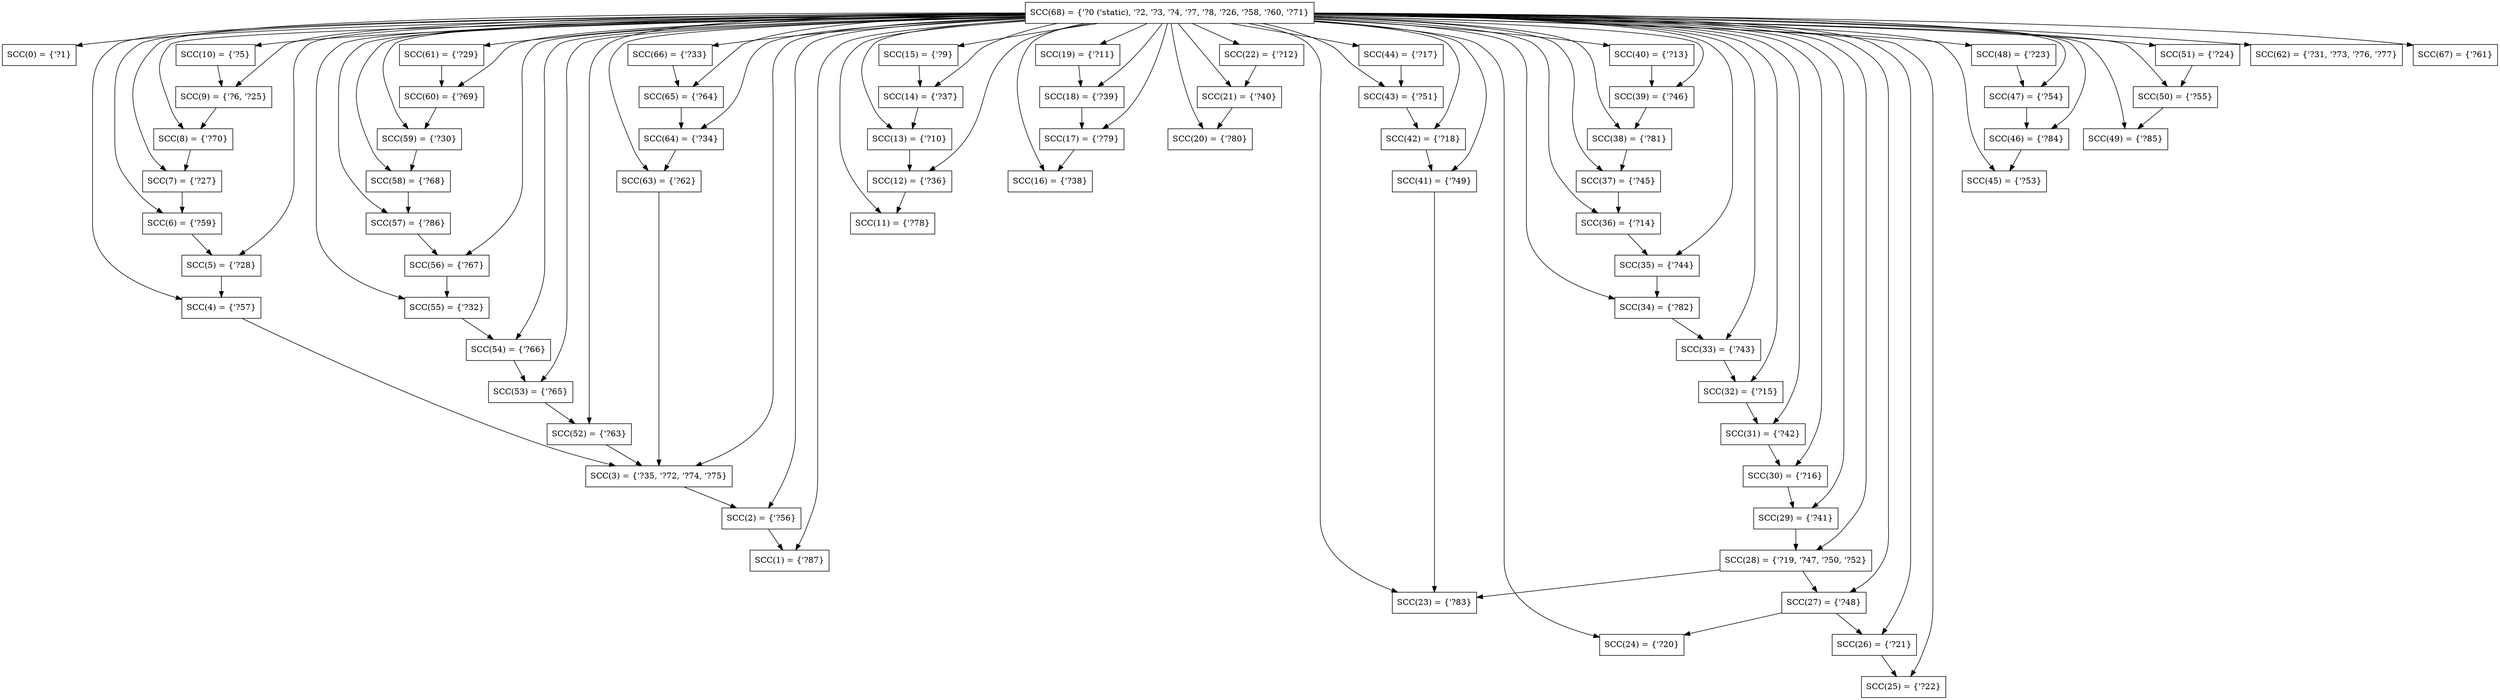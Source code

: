digraph RegionInferenceContext {
    r0[label="SCC(0) = {\'?1}"][shape="box"];
    r1[label="SCC(1) = {\'?87}"][shape="box"];
    r2[label="SCC(2) = {\'?56}"][shape="box"];
    r3[label="SCC(3) = {\'?35, \'?72, \'?74, \'?75}"][shape="box"];
    r4[label="SCC(4) = {\'?57}"][shape="box"];
    r5[label="SCC(5) = {\'?28}"][shape="box"];
    r6[label="SCC(6) = {\'?59}"][shape="box"];
    r7[label="SCC(7) = {\'?27}"][shape="box"];
    r8[label="SCC(8) = {\'?70}"][shape="box"];
    r9[label="SCC(9) = {\'?6, \'?25}"][shape="box"];
    r10[label="SCC(10) = {\'?5}"][shape="box"];
    r11[label="SCC(11) = {\'?78}"][shape="box"];
    r12[label="SCC(12) = {\'?36}"][shape="box"];
    r13[label="SCC(13) = {\'?10}"][shape="box"];
    r14[label="SCC(14) = {\'?37}"][shape="box"];
    r15[label="SCC(15) = {\'?9}"][shape="box"];
    r16[label="SCC(16) = {\'?38}"][shape="box"];
    r17[label="SCC(17) = {\'?79}"][shape="box"];
    r18[label="SCC(18) = {\'?39}"][shape="box"];
    r19[label="SCC(19) = {\'?11}"][shape="box"];
    r20[label="SCC(20) = {\'?80}"][shape="box"];
    r21[label="SCC(21) = {\'?40}"][shape="box"];
    r22[label="SCC(22) = {\'?12}"][shape="box"];
    r23[label="SCC(23) = {\'?83}"][shape="box"];
    r24[label="SCC(24) = {\'?20}"][shape="box"];
    r25[label="SCC(25) = {\'?22}"][shape="box"];
    r26[label="SCC(26) = {\'?21}"][shape="box"];
    r27[label="SCC(27) = {\'?48}"][shape="box"];
    r28[label="SCC(28) = {\'?19, \'?47, \'?50, \'?52}"][shape="box"];
    r29[label="SCC(29) = {\'?41}"][shape="box"];
    r30[label="SCC(30) = {\'?16}"][shape="box"];
    r31[label="SCC(31) = {\'?42}"][shape="box"];
    r32[label="SCC(32) = {\'?15}"][shape="box"];
    r33[label="SCC(33) = {\'?43}"][shape="box"];
    r34[label="SCC(34) = {\'?82}"][shape="box"];
    r35[label="SCC(35) = {\'?44}"][shape="box"];
    r36[label="SCC(36) = {\'?14}"][shape="box"];
    r37[label="SCC(37) = {\'?45}"][shape="box"];
    r38[label="SCC(38) = {\'?81}"][shape="box"];
    r39[label="SCC(39) = {\'?46}"][shape="box"];
    r40[label="SCC(40) = {\'?13}"][shape="box"];
    r41[label="SCC(41) = {\'?49}"][shape="box"];
    r42[label="SCC(42) = {\'?18}"][shape="box"];
    r43[label="SCC(43) = {\'?51}"][shape="box"];
    r44[label="SCC(44) = {\'?17}"][shape="box"];
    r45[label="SCC(45) = {\'?53}"][shape="box"];
    r46[label="SCC(46) = {\'?84}"][shape="box"];
    r47[label="SCC(47) = {\'?54}"][shape="box"];
    r48[label="SCC(48) = {\'?23}"][shape="box"];
    r49[label="SCC(49) = {\'?85}"][shape="box"];
    r50[label="SCC(50) = {\'?55}"][shape="box"];
    r51[label="SCC(51) = {\'?24}"][shape="box"];
    r52[label="SCC(52) = {\'?63}"][shape="box"];
    r53[label="SCC(53) = {\'?65}"][shape="box"];
    r54[label="SCC(54) = {\'?66}"][shape="box"];
    r55[label="SCC(55) = {\'?32}"][shape="box"];
    r56[label="SCC(56) = {\'?67}"][shape="box"];
    r57[label="SCC(57) = {\'?86}"][shape="box"];
    r58[label="SCC(58) = {\'?68}"][shape="box"];
    r59[label="SCC(59) = {\'?30}"][shape="box"];
    r60[label="SCC(60) = {\'?69}"][shape="box"];
    r61[label="SCC(61) = {\'?29}"][shape="box"];
    r62[label="SCC(62) = {\'?31, \'?73, \'?76, \'?77}"][shape="box"];
    r63[label="SCC(63) = {\'?62}"][shape="box"];
    r64[label="SCC(64) = {\'?34}"][shape="box"];
    r65[label="SCC(65) = {\'?64}"][shape="box"];
    r66[label="SCC(66) = {\'?33}"][shape="box"];
    r67[label="SCC(67) = {\'?61}"][shape="box"];
    r68[label="SCC(68) = {\'?0 (\'static), \'?2, \'?3, \'?4, \'?7, \'?8, \'?26, \'?58, \'?60, \'?71}"][shape="box"];
    r2 -> r1[label=""];
    r3 -> r2[label=""];
    r4 -> r3[label=""];
    r5 -> r4[label=""];
    r6 -> r5[label=""];
    r7 -> r6[label=""];
    r8 -> r7[label=""];
    r9 -> r8[label=""];
    r10 -> r9[label=""];
    r12 -> r11[label=""];
    r13 -> r12[label=""];
    r14 -> r13[label=""];
    r15 -> r14[label=""];
    r17 -> r16[label=""];
    r18 -> r17[label=""];
    r19 -> r18[label=""];
    r21 -> r20[label=""];
    r22 -> r21[label=""];
    r26 -> r25[label=""];
    r27 -> r24[label=""];
    r27 -> r26[label=""];
    r28 -> r23[label=""];
    r28 -> r27[label=""];
    r29 -> r28[label=""];
    r30 -> r29[label=""];
    r31 -> r30[label=""];
    r32 -> r31[label=""];
    r33 -> r32[label=""];
    r34 -> r33[label=""];
    r35 -> r34[label=""];
    r36 -> r35[label=""];
    r37 -> r36[label=""];
    r38 -> r37[label=""];
    r39 -> r38[label=""];
    r40 -> r39[label=""];
    r41 -> r23[label=""];
    r42 -> r41[label=""];
    r43 -> r42[label=""];
    r44 -> r43[label=""];
    r46 -> r45[label=""];
    r47 -> r46[label=""];
    r48 -> r47[label=""];
    r50 -> r49[label=""];
    r51 -> r50[label=""];
    r52 -> r3[label=""];
    r53 -> r52[label=""];
    r54 -> r53[label=""];
    r55 -> r54[label=""];
    r56 -> r55[label=""];
    r57 -> r56[label=""];
    r58 -> r57[label=""];
    r59 -> r58[label=""];
    r60 -> r59[label=""];
    r61 -> r60[label=""];
    r63 -> r3[label=""];
    r64 -> r63[label=""];
    r65 -> r64[label=""];
    r66 -> r65[label=""];
    r68 -> r0[label=""];
    r68 -> r10[label=""];
    r68 -> r9[label=""];
    r68 -> r15[label=""];
    r68 -> r13[label=""];
    r68 -> r19[label=""];
    r68 -> r22[label=""];
    r68 -> r40[label=""];
    r68 -> r36[label=""];
    r68 -> r32[label=""];
    r68 -> r30[label=""];
    r68 -> r44[label=""];
    r68 -> r42[label=""];
    r68 -> r28[label=""];
    r68 -> r24[label=""];
    r68 -> r26[label=""];
    r68 -> r25[label=""];
    r68 -> r48[label=""];
    r68 -> r51[label=""];
    r68 -> r7[label=""];
    r68 -> r5[label=""];
    r68 -> r61[label=""];
    r68 -> r59[label=""];
    r68 -> r62[label=""];
    r68 -> r55[label=""];
    r68 -> r66[label=""];
    r68 -> r64[label=""];
    r68 -> r3[label=""];
    r68 -> r12[label=""];
    r68 -> r14[label=""];
    r68 -> r16[label=""];
    r68 -> r18[label=""];
    r68 -> r21[label=""];
    r68 -> r29[label=""];
    r68 -> r31[label=""];
    r68 -> r33[label=""];
    r68 -> r35[label=""];
    r68 -> r37[label=""];
    r68 -> r39[label=""];
    r68 -> r27[label=""];
    r68 -> r41[label=""];
    r68 -> r43[label=""];
    r68 -> r45[label=""];
    r68 -> r47[label=""];
    r68 -> r50[label=""];
    r68 -> r2[label=""];
    r68 -> r4[label=""];
    r68 -> r6[label=""];
    r68 -> r67[label=""];
    r68 -> r63[label=""];
    r68 -> r52[label=""];
    r68 -> r65[label=""];
    r68 -> r53[label=""];
    r68 -> r54[label=""];
    r68 -> r56[label=""];
    r68 -> r58[label=""];
    r68 -> r60[label=""];
    r68 -> r8[label=""];
    r68 -> r11[label=""];
    r68 -> r17[label=""];
    r68 -> r20[label=""];
    r68 -> r38[label=""];
    r68 -> r34[label=""];
    r68 -> r23[label=""];
    r68 -> r46[label=""];
    r68 -> r49[label=""];
    r68 -> r57[label=""];
    r68 -> r1[label=""];
}
